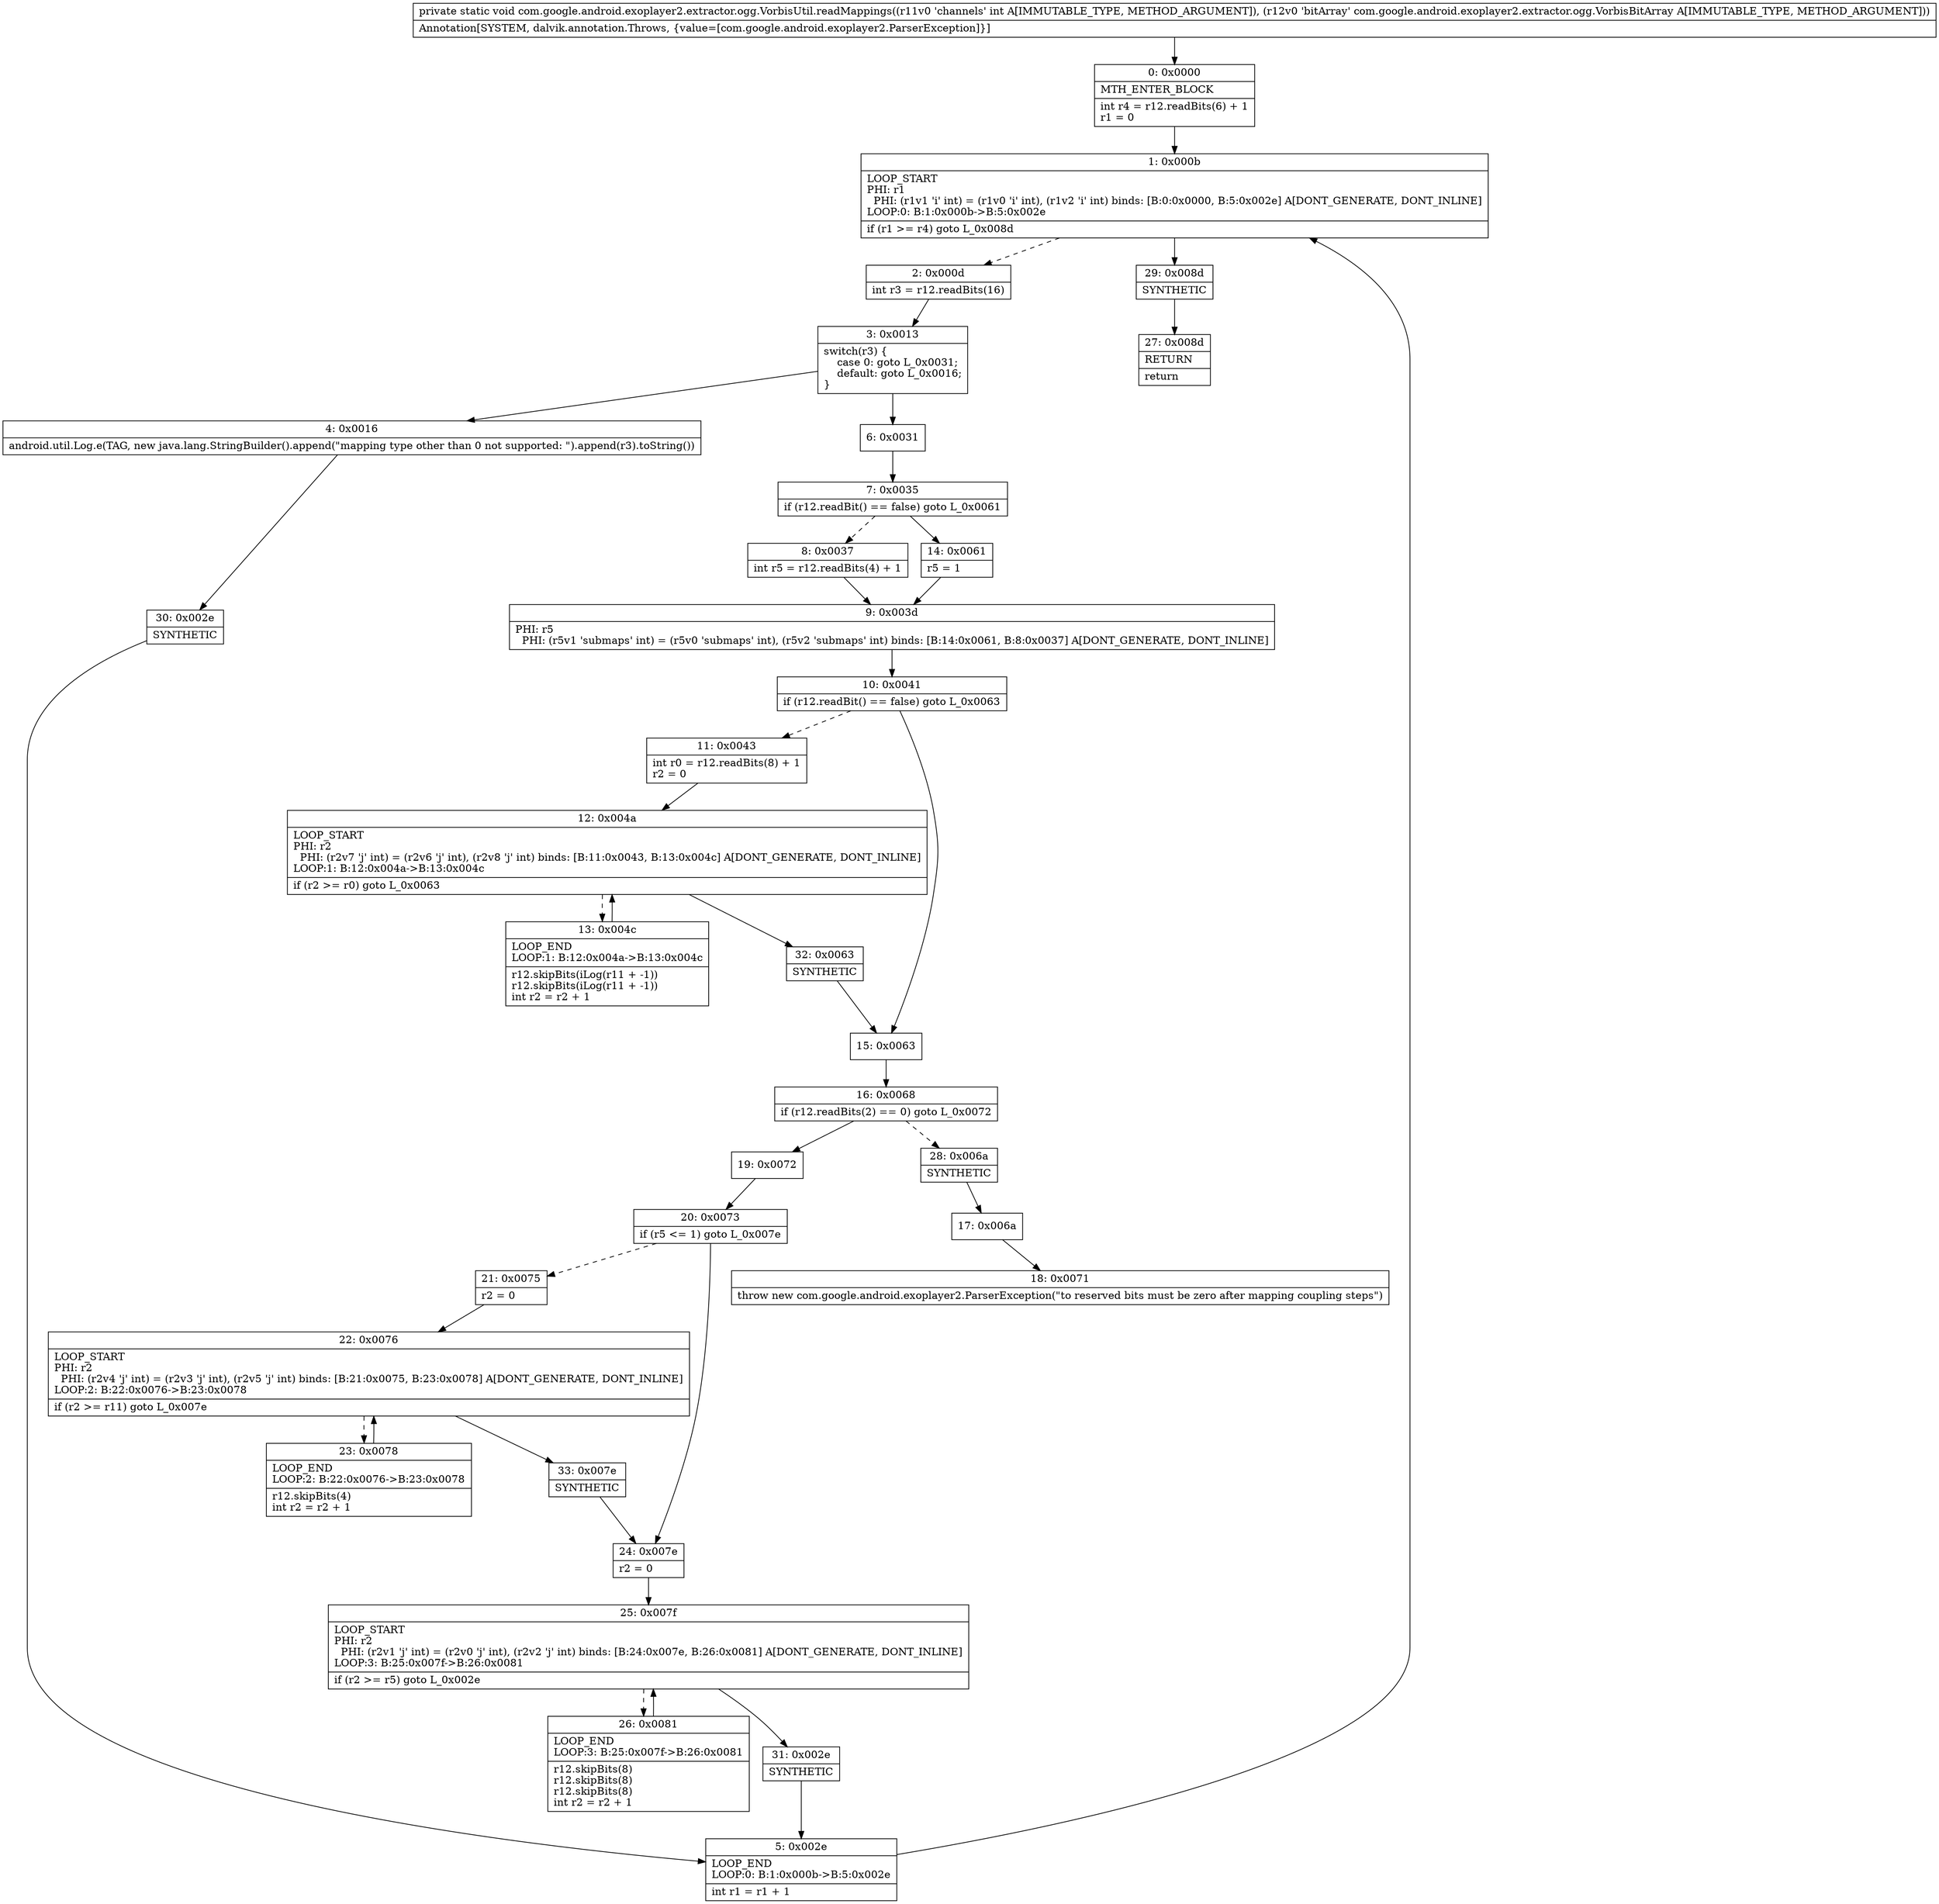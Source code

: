 digraph "CFG forcom.google.android.exoplayer2.extractor.ogg.VorbisUtil.readMappings(ILcom\/google\/android\/exoplayer2\/extractor\/ogg\/VorbisBitArray;)V" {
Node_0 [shape=record,label="{0\:\ 0x0000|MTH_ENTER_BLOCK\l|int r4 = r12.readBits(6) + 1\lr1 = 0\l}"];
Node_1 [shape=record,label="{1\:\ 0x000b|LOOP_START\lPHI: r1 \l  PHI: (r1v1 'i' int) = (r1v0 'i' int), (r1v2 'i' int) binds: [B:0:0x0000, B:5:0x002e] A[DONT_GENERATE, DONT_INLINE]\lLOOP:0: B:1:0x000b\-\>B:5:0x002e\l|if (r1 \>= r4) goto L_0x008d\l}"];
Node_2 [shape=record,label="{2\:\ 0x000d|int r3 = r12.readBits(16)\l}"];
Node_3 [shape=record,label="{3\:\ 0x0013|switch(r3) \{\l    case 0: goto L_0x0031;\l    default: goto L_0x0016;\l\}\l}"];
Node_4 [shape=record,label="{4\:\ 0x0016|android.util.Log.e(TAG, new java.lang.StringBuilder().append(\"mapping type other than 0 not supported: \").append(r3).toString())\l}"];
Node_5 [shape=record,label="{5\:\ 0x002e|LOOP_END\lLOOP:0: B:1:0x000b\-\>B:5:0x002e\l|int r1 = r1 + 1\l}"];
Node_6 [shape=record,label="{6\:\ 0x0031}"];
Node_7 [shape=record,label="{7\:\ 0x0035|if (r12.readBit() == false) goto L_0x0061\l}"];
Node_8 [shape=record,label="{8\:\ 0x0037|int r5 = r12.readBits(4) + 1\l}"];
Node_9 [shape=record,label="{9\:\ 0x003d|PHI: r5 \l  PHI: (r5v1 'submaps' int) = (r5v0 'submaps' int), (r5v2 'submaps' int) binds: [B:14:0x0061, B:8:0x0037] A[DONT_GENERATE, DONT_INLINE]\l}"];
Node_10 [shape=record,label="{10\:\ 0x0041|if (r12.readBit() == false) goto L_0x0063\l}"];
Node_11 [shape=record,label="{11\:\ 0x0043|int r0 = r12.readBits(8) + 1\lr2 = 0\l}"];
Node_12 [shape=record,label="{12\:\ 0x004a|LOOP_START\lPHI: r2 \l  PHI: (r2v7 'j' int) = (r2v6 'j' int), (r2v8 'j' int) binds: [B:11:0x0043, B:13:0x004c] A[DONT_GENERATE, DONT_INLINE]\lLOOP:1: B:12:0x004a\-\>B:13:0x004c\l|if (r2 \>= r0) goto L_0x0063\l}"];
Node_13 [shape=record,label="{13\:\ 0x004c|LOOP_END\lLOOP:1: B:12:0x004a\-\>B:13:0x004c\l|r12.skipBits(iLog(r11 + \-1))\lr12.skipBits(iLog(r11 + \-1))\lint r2 = r2 + 1\l}"];
Node_14 [shape=record,label="{14\:\ 0x0061|r5 = 1\l}"];
Node_15 [shape=record,label="{15\:\ 0x0063}"];
Node_16 [shape=record,label="{16\:\ 0x0068|if (r12.readBits(2) == 0) goto L_0x0072\l}"];
Node_17 [shape=record,label="{17\:\ 0x006a}"];
Node_18 [shape=record,label="{18\:\ 0x0071|throw new com.google.android.exoplayer2.ParserException(\"to reserved bits must be zero after mapping coupling steps\")\l}"];
Node_19 [shape=record,label="{19\:\ 0x0072}"];
Node_20 [shape=record,label="{20\:\ 0x0073|if (r5 \<= 1) goto L_0x007e\l}"];
Node_21 [shape=record,label="{21\:\ 0x0075|r2 = 0\l}"];
Node_22 [shape=record,label="{22\:\ 0x0076|LOOP_START\lPHI: r2 \l  PHI: (r2v4 'j' int) = (r2v3 'j' int), (r2v5 'j' int) binds: [B:21:0x0075, B:23:0x0078] A[DONT_GENERATE, DONT_INLINE]\lLOOP:2: B:22:0x0076\-\>B:23:0x0078\l|if (r2 \>= r11) goto L_0x007e\l}"];
Node_23 [shape=record,label="{23\:\ 0x0078|LOOP_END\lLOOP:2: B:22:0x0076\-\>B:23:0x0078\l|r12.skipBits(4)\lint r2 = r2 + 1\l}"];
Node_24 [shape=record,label="{24\:\ 0x007e|r2 = 0\l}"];
Node_25 [shape=record,label="{25\:\ 0x007f|LOOP_START\lPHI: r2 \l  PHI: (r2v1 'j' int) = (r2v0 'j' int), (r2v2 'j' int) binds: [B:24:0x007e, B:26:0x0081] A[DONT_GENERATE, DONT_INLINE]\lLOOP:3: B:25:0x007f\-\>B:26:0x0081\l|if (r2 \>= r5) goto L_0x002e\l}"];
Node_26 [shape=record,label="{26\:\ 0x0081|LOOP_END\lLOOP:3: B:25:0x007f\-\>B:26:0x0081\l|r12.skipBits(8)\lr12.skipBits(8)\lr12.skipBits(8)\lint r2 = r2 + 1\l}"];
Node_27 [shape=record,label="{27\:\ 0x008d|RETURN\l|return\l}"];
Node_28 [shape=record,label="{28\:\ 0x006a|SYNTHETIC\l}"];
Node_29 [shape=record,label="{29\:\ 0x008d|SYNTHETIC\l}"];
Node_30 [shape=record,label="{30\:\ 0x002e|SYNTHETIC\l}"];
Node_31 [shape=record,label="{31\:\ 0x002e|SYNTHETIC\l}"];
Node_32 [shape=record,label="{32\:\ 0x0063|SYNTHETIC\l}"];
Node_33 [shape=record,label="{33\:\ 0x007e|SYNTHETIC\l}"];
MethodNode[shape=record,label="{private static void com.google.android.exoplayer2.extractor.ogg.VorbisUtil.readMappings((r11v0 'channels' int A[IMMUTABLE_TYPE, METHOD_ARGUMENT]), (r12v0 'bitArray' com.google.android.exoplayer2.extractor.ogg.VorbisBitArray A[IMMUTABLE_TYPE, METHOD_ARGUMENT]))  | Annotation[SYSTEM, dalvik.annotation.Throws, \{value=[com.google.android.exoplayer2.ParserException]\}]\l}"];
MethodNode -> Node_0;
Node_0 -> Node_1;
Node_1 -> Node_2[style=dashed];
Node_1 -> Node_29;
Node_2 -> Node_3;
Node_3 -> Node_4;
Node_3 -> Node_6;
Node_4 -> Node_30;
Node_5 -> Node_1;
Node_6 -> Node_7;
Node_7 -> Node_8[style=dashed];
Node_7 -> Node_14;
Node_8 -> Node_9;
Node_9 -> Node_10;
Node_10 -> Node_11[style=dashed];
Node_10 -> Node_15;
Node_11 -> Node_12;
Node_12 -> Node_13[style=dashed];
Node_12 -> Node_32;
Node_13 -> Node_12;
Node_14 -> Node_9;
Node_15 -> Node_16;
Node_16 -> Node_19;
Node_16 -> Node_28[style=dashed];
Node_17 -> Node_18;
Node_19 -> Node_20;
Node_20 -> Node_21[style=dashed];
Node_20 -> Node_24;
Node_21 -> Node_22;
Node_22 -> Node_23[style=dashed];
Node_22 -> Node_33;
Node_23 -> Node_22;
Node_24 -> Node_25;
Node_25 -> Node_26[style=dashed];
Node_25 -> Node_31;
Node_26 -> Node_25;
Node_28 -> Node_17;
Node_29 -> Node_27;
Node_30 -> Node_5;
Node_31 -> Node_5;
Node_32 -> Node_15;
Node_33 -> Node_24;
}

